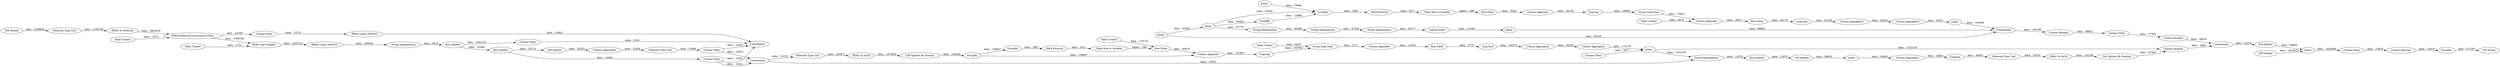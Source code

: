 digraph {
	"-5734240368654121324_605" [label=Concatenate]
	"-4588039927669709735_722" [label="Column Aggregator"]
	"1329138642033094051_609" [label=GroupBy]
	"2937660224949149429_646" [label=Joiner]
	"2937660224949149429_633" [label="Column Appender"]
	"-7104540853011465212_741" [label="Cell Splitter"]
	"-4588039927669709735_711" [label=GroupBy]
	"2937660224949149429_622" [label="Row Filter"]
	"-6920464758129606142_710" [label="Column Filter"]
	"-4588039927669709735_724" [label="Column Aggregator"]
	"-5734240368654121324_643" [label="Cell Splitter"]
	"-5734240368654121324_639" [label="Column Filter"]
	"2937660224949149429_602" [label="Table Creator"]
	"2937660224949149429_624" [label="Table Creator"]
	"-5734240368654121324_598" [label="String Manipulation"]
	"4101671978691887453_621" [label="Column Appender"]
	"-4588039927669709735_718" [label="Column Appender"]
	"2937660224949149429_601" [label="Cell Splitter By Position"]
	"-4588039927669709735_712" [label="Row Filter"]
	"6939068898726825324_632" [label="Row Splitter"]
	"-5734240368654121324_612" [label="Table Creator"]
	"-7104540853011465212_705" [label=Joiner]
	"-5734240368654121324_608" [label="RDKit Molecule Substructure Filter"]
	"4267729924206421336_743" [label="Column Filter"]
	"2508135319747019362_606" [label="RDKit To Molecule"]
	"-4588039927669709735_726" [label="Table Creator"]
	"-5734240368654121324_638" [label="Column Filter"]
	"-5734240368654121324_645" [label="Row Splitter"]
	"-7104540853011465212_706" [label=Joiner]
	"-7104540853011465212_739" [label="Column Rename"]
	"-7104540853011465212_748" [label="Column Rename"]
	"6748397557896561955_604" [label="Molecule Type Cast"]
	"-6920464758129606142_730" [label=Joiner]
	"-5734240368654121324_599" [label="RDKit Canon SMILES"]
	"-6920464758129606142_709" [label="String Manipulation"]
	"4267729924206421336_745" [label=GroupBy]
	"4267729924206421336_744" [label="Column Resorter"]
	"6939068898726825324_619" [label="RDKit To InChI"]
	"4101671978691887453_616" [label="Loop End"]
	"6939068898726825324_627" [label="Molecule Type Cast"]
	"4267729924206421336_711" [label="SDF Reader"]
	"-4588039927669709735_720" [label="Group Loop Start"]
	"6748397557896561955_603" [label="RDKit To InChI"]
	"4267729924206421336_742" [label=Joiner]
	"-6920464758129606142_708" [label="String Manipulation"]
	"2508135319747019362_597" [label="SDF Reader"]
	"-4588039927669709735_727" [label=Joiner]
	"2508135319747019362_625" [label="Molecule Type Cast"]
	"-5734240368654121324_642" [label="Column Aggregator"]
	"-7104540853011465212_716" [label=Joiner]
	"6939068898726825324_631" [label="Column Aggregator"]
	"-4588039927669709735_717" [label="Row Filter"]
	"1329138642033094051_623" [label="Table Row to Variable"]
	"6939068898726825324_629" [label="Cell Splitter"]
	"4101671978691887453_620" [label="Row Filter"]
	"4101671978691887453_649" [label="Column Aggregator"]
	"-5734240368654121324_635" [label=Concatenate]
	"-7104540853011465212_725" [label=GroupBy]
	"-7104540853011465212_737" [label="Column Filter"]
	"2937660224949149429_611" [label=Ungroup]
	"6939068898726825324_634" [label="String Manipulation"]
	"-4588039927669709735_715" [label="Math Formula"]
	"-5734240368654121324_607" [label="RDKit Salt Stripper"]
	"-5734240368654121324_636" [label="Column Filter"]
	"-7104540853011465212_728" [label=Concatenate]
	"6939068898726825324_704" [label=Joiner]
	"2937660224949149429_647" [label="Column Filter"]
	"-4588039927669709735_721" [label="Column Appender"]
	"-4588039927669709735_723" [label="Loop End"]
	"1329138642033094051_618" [label="Math Formula"]
	"4101671978691887453_648" [label="Column Aggregator"]
	"2937660224949149429_600" [label=GroupBy]
	"-5734240368654121324_641" [label="Molecule Type Cast"]
	"-6920464758129606142_707" [label="String Manipulation"]
	"2508135319747019362_747" [label="CSV Writer"]
	"-7104540853011465212_740" [label=Concatenate]
	"-5734240368654121324_644" [label="Row Splitter"]
	"6939068898726825324_615" [label="Cell Splitter By Position"]
	"-5734240368654121324_630" [label="Table Creator"]
	"-4588039927669709735_714" [label="Table Row to Variable"]
	"-4588039927669709735_719" [label=Ungroup]
	"4101671978691887453_610" [label="Group Loop Start"]
	"6939068898726825324_628" [label=Ungroup]
	"-5734240368654121324_640" [label="RDKit Canon SMILES"]
	"-7104540853011465212_738" [label="Column Rename"]
	"-5734240368654121324_637" [label="Column Filter"]
	"-7104540853011465212_741" -> "4267729924206421336_742" [label="data: : 69806"]
	"-5734240368654121324_636" -> "-5734240368654121324_605" [label="data: : 3181"]
	"-5734240368654121324_640" -> "-5734240368654121324_605" [label="data: : 15943"]
	"4267729924206421336_745" -> "2508135319747019362_747" [label="data: : 471307"]
	"-7104540853011465212_748" -> "-7104540853011465212_737" [label="data: : 99822"]
	"2937660224949149429_633" -> "2937660224949149429_611" [label="data: : 157897"]
	"-5734240368654121324_635" -> "6939068898726825324_634" [label="data: : 10253"]
	"-4588039927669709735_727" -> "-7104540853011465212_728" [label="data: : 104399"]
	"-5734240368654121324_645" -> "-5734240368654121324_644" [label="data: : 25589"]
	"-4588039927669709735_714" -> "-4588039927669709735_712" [label="object: : 288"]
	"-7104540853011465212_737" -> "-7104540853011465212_739" [label="data: : 57584"]
	"-6920464758129606142_709" -> "-6920464758129606142_710" [label="data: : 92717"]
	"6939068898726825324_629" -> "6939068898726825324_704" [label="data: : 29605"]
	"-5734240368654121324_639" -> "-5734240368654121324_635" [label="data: : 10422"]
	"-5734240368654121324_641" -> "-5734240368654121324_639" [label="data: : 15690"]
	"4101671978691887453_621" -> "4101671978691887453_620" [label="data: : 13164"]
	"2937660224949149429_622" -> "2937660224949149429_633" [label="data: : 46419"]
	"4101671978691887453_610" -> "4101671978691887453_621" [label="data: : 4771"]
	"-5734240368654121324_599" -> "-5734240368654121324_598" [label="data: : 200556"]
	"-5734240368654121324_643" -> "-5734240368654121324_642" [label="data: : 30323"]
	"-6920464758129606142_708" -> "-6920464758129606142_709" [label="data: : 91568"]
	"-7104540853011465212_728" -> "-7104540853011465212_748" [label="data: : 100189"]
	"4267729924206421336_711" -> "4267729924206421336_742" [label="data: : 2616432"]
	"-5734240368654121324_635" -> "6748397557896561955_604" [label="data: : 10253"]
	"1329138642033094051_618" -> "1329138642033094051_623" [label="data: : 3511"]
	"-4588039927669709735_723" -> "-4588039927669709735_722" [label="data: : 61258"]
	"2937660224949149429_646" -> "6939068898726825324_634" [label="data: : 1532150"]
	"2508135319747019362_606" -> "-5734240368654121324_608" [label="data: : 8584418"]
	"-4588039927669709735_726" -> "-4588039927669709735_721" [label="data: : 8619"]
	"-7104540853011465212_705" -> "-7104540853011465212_728" [label="data: : 90140"]
	"4101671978691887453_620" -> "4101671978691887453_616" [label="data: : 5773"]
	"4267729924206421336_744" -> "4267729924206421336_745" [label="data: : 13616"]
	"-4588039927669709735_722" -> "-4588039927669709735_724" [label="data: : 42623"]
	"6748397557896561955_603" -> "2937660224949149429_601" [label="data: : 1870652"]
	"-4588039927669709735_718" -> "-4588039927669709735_719" [label="data: : 20158"]
	"-7104540853011465212_706" -> "-6920464758129606142_707" [label="data: : 87770"]
	"-7104540853011465212_740" -> "-7104540853011465212_741" [label="data: : 12276"]
	"-5734240368654121324_630" -> "-5734240368654121324_608" [label="data: : 2575"]
	"-5734240368654121324_607" -> "-5734240368654121324_599" [label="data: : 2433732"]
	"-5734240368654121324_598" -> "-5734240368654121324_645" [label="data: : 9416"]
	"1329138642033094051_623" -> "2937660224949149429_622" [label="object: : 288"]
	"-6920464758129606142_730" -> "-7104540853011465212_728" [label="data: : 88805"]
	"-7104540853011465212_716" -> "-4588039927669709735_711" [label="data: : 79096"]
	"2937660224949149429_600" -> "2937660224949149429_633" [label="data: : 138947"]
	"-5734240368654121324_637" -> "-5734240368654121324_605" [label="data: : 10422"]
	"4101671978691887453_616" -> "4101671978691887453_648" [label="data: : 201011"]
	"-5734240368654121324_644" -> "-5734240368654121324_643" [label="data: : 25174"]
	"-4588039927669709735_711" -> "-4588039927669709735_715" [label="data: : 2862"]
	"-4588039927669709735_721" -> "-4588039927669709735_717" [label="data: : 36217"]
	"-5734240368654121324_608" -> "-5734240368654121324_607" [label="data: : 5559789"]
	"-5734240368654121324_612" -> "-5734240368654121324_607" [label="data: : 2721"]
	"-6920464758129606142_707" -> "-6920464758129606142_708" [label="data: : 90288"]
	"-7104540853011465212_706" -> "-7104540853011465212_725" [label="data: : 93029"]
	"-5734240368654121324_644" -> "-5734240368654121324_637" [label="data: : 14440"]
	"6939068898726825324_627" -> "6939068898726825324_619" [label="data: : 35519"]
	"-4588039927669709735_720" -> "-4588039927669709735_721" [label="data: : 27824"]
	"6748397557896561955_604" -> "6748397557896561955_603" [label="data: : 200872"]
	"6939068898726825324_704" -> "6939068898726825324_631" [label="data: : 50485"]
	"6939068898726825324_619" -> "6939068898726825324_615" [label="data: : 142248"]
	"6939068898726825324_628" -> "6939068898726825324_627" [label="data: : 49092"]
	"-7104540853011465212_706" -> "-4588039927669709735_711" [label="data: : 93029"]
	"-4588039927669709735_719" -> "-4588039927669709735_720" [label="data: : 28606"]
	"-5734240368654121324_642" -> "-5734240368654121324_641" [label="data: : 22926"]
	"2937660224949149429_646" -> "-7104540853011465212_738" [label="data: : 1532150"]
	"-7104540853011465212_739" -> "-7104540853011465212_740" [label="data: : 56616"]
	"2937660224949149429_602" -> "2937660224949149429_622" [label="data: : 119174"]
	"4267729924206421336_742" -> "4267729924206421336_743" [label="data: : 1642909"]
	"-5734240368654121324_608" -> "-5734240368654121324_638" [label="data: : 43390"]
	"-4588039927669709735_724" -> "-4588039927669709735_727" [label="data: : 54527"]
	"6939068898726825324_615" -> "-7104540853011465212_738" [label="data: : 87485"]
	"1329138642033094051_609" -> "1329138642033094051_618" [label="data: : 2857"]
	"4101671978691887453_648" -> "4101671978691887453_649" [label="data: : 36226"]
	"2937660224949149429_647" -> "2937660224949149429_646" [label="data: : 3977"]
	"-5734240368654121324_645" -> "-5734240368654121324_636" [label="data: : 2591513"]
	"-7104540853011465212_725" -> "-4588039927669709735_711" [label="data: : 12698"]
	"2937660224949149429_600" -> "1329138642033094051_609" [label="data: : 138947"]
	"2508135319747019362_625" -> "2508135319747019362_606" [label="data: : 3103795"]
	"-4588039927669709735_715" -> "-4588039927669709735_714" [label="data: : 3517"]
	"2508135319747019362_597" -> "2508135319747019362_625" [label="data: : 3198845"]
	"-6920464758129606142_710" -> "-6920464758129606142_730" [label="data: : 21248"]
	"6939068898726825324_634" -> "6939068898726825324_632" [label="data: : 12578"]
	"2937660224949149429_611" -> "4101671978691887453_610" [label="data: : 165556"]
	"2937660224949149429_624" -> "4101671978691887453_610" [label="data: : 8619"]
	"6939068898726825324_631" -> "6939068898726825324_628" [label="data: : 34963"]
	"4267729924206421336_743" -> "4267729924206421336_744" [label="data: : 13616"]
	"6939068898726825324_632" -> "6939068898726825324_629" [label="data: : 12970"]
	"-5734240368654121324_637" -> "-5734240368654121324_635" [label="data: : 10422"]
	"4101671978691887453_649" -> "2937660224949149429_646" [label="data: : 115176"]
	"-7104540853011465212_738" -> "-7104540853011465212_740" [label="data: : 4895"]
	"-4588039927669709735_717" -> "-4588039927669709735_723" [label="data: : 29176"]
	"-5734240368654121324_638" -> "-5734240368654121324_640" [label="data: : 12731"]
	"-4588039927669709735_712" -> "-4588039927669709735_718" [label="data: : 9246"]
	"2937660224949149429_601" -> "2937660224949149429_600" [label="data: : 126264"]
	"-5734240368654121324_639" -> "-5734240368654121324_605" [label="data: : 10422"]
	"-7104540853011465212_705" -> "-7104540853011465212_706" [label="data: : 93509"]
	rankdir=LR
}
